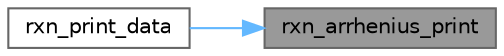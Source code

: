 digraph "rxn_arrhenius_print"
{
 // LATEX_PDF_SIZE
  bgcolor="transparent";
  edge [fontname=Helvetica,fontsize=10,labelfontname=Helvetica,labelfontsize=10];
  node [fontname=Helvetica,fontsize=10,shape=box,height=0.2,width=0.4];
  rankdir="RL";
  Node1 [label="rxn_arrhenius_print",height=0.2,width=0.4,color="gray40", fillcolor="grey60", style="filled", fontcolor="black",tooltip="Print the Arrhenius reaction parameters."];
  Node1 -> Node2 [dir="back",color="steelblue1",style="solid"];
  Node2 [label="rxn_print_data",height=0.2,width=0.4,color="grey40", fillcolor="white", style="filled",URL="$rxn__solver_8c.html#a607b803e7a4b427940312560ae0e5ba3",tooltip="Print the reaction data."];
}

